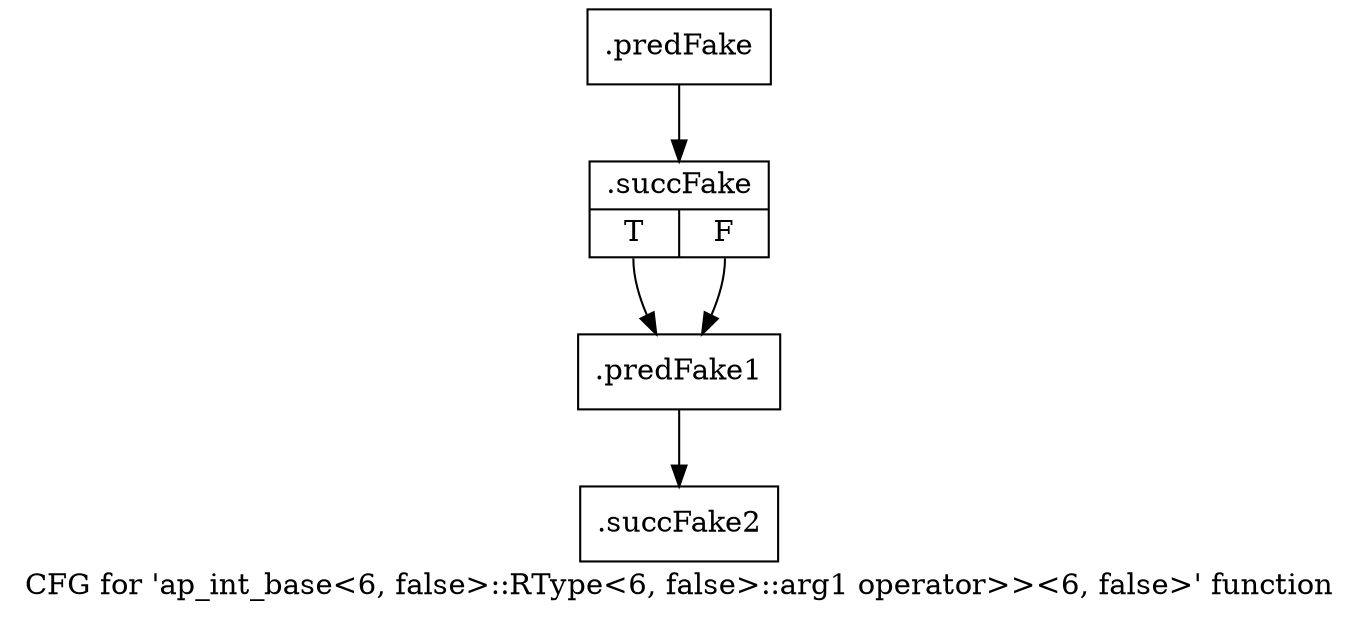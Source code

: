 digraph "CFG for 'ap_int_base\<6, false\>::RType\<6, false\>::arg1 operator\>\>\<6, false\>' function" {
	label="CFG for 'ap_int_base\<6, false\>::RType\<6, false\>::arg1 operator\>\>\<6, false\>' function";

	Node0x5e9dda0 [shape=record,filename="",linenumber="",label="{.predFake}"];
	Node0x5e9dda0 -> Node0x6106280[ callList="" memoryops="" filename="/mnt/xilinx/Vitis_HLS/2021.2/include/ap_int_base.h" execusionnum="0"];
	Node0x6106280 [shape=record,filename="/mnt/xilinx/Vitis_HLS/2021.2/include/ap_int_base.h",linenumber="1691",label="{.succFake|{<s0>T|<s1>F}}"];
	Node0x6106280:s0 -> Node0x5e9e930[ callList="" memoryops="" filename="/mnt/xilinx/Vitis_HLS/2021.2/include/ap_int_base.h" execusionnum="0"];
	Node0x6106280:s1 -> Node0x5e9e930[ callList="" memoryops="" filename="/mnt/xilinx/Vitis_HLS/2021.2/include/ap_int_base.h" execusionnum="0"];
	Node0x5e9e930 [shape=record,filename="/mnt/xilinx/Vitis_HLS/2021.2/include/ap_int_base.h",linenumber="1691",label="{.predFake1}"];
	Node0x5e9e930 -> Node0x6106380[ callList="" memoryops="" filename="/mnt/xilinx/Vitis_HLS/2021.2/include/ap_int_base.h" execusionnum="0"];
	Node0x6106380 [shape=record,filename="/mnt/xilinx/Vitis_HLS/2021.2/include/ap_int_base.h",linenumber="1691",label="{.succFake2}"];
}

